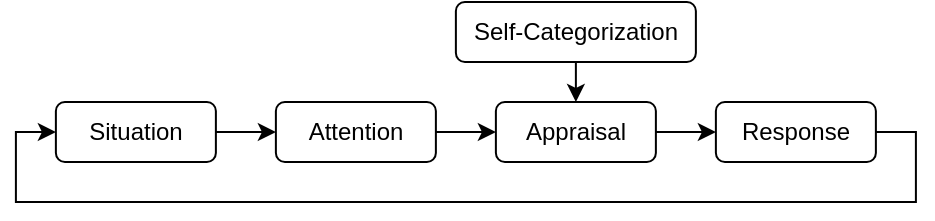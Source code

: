 <mxfile version="19.0.3" type="device"><diagram id="a6X-rl45QJ9R6NUDrRio" name="Page-1"><mxGraphModel dx="1673" dy="1018" grid="1" gridSize="10" guides="1" tooltips="1" connect="1" arrows="1" fold="1" page="1" pageScale="1" pageWidth="850" pageHeight="1100" math="0" shadow="0"><root><mxCell id="0"/><mxCell id="1" parent="0"/><mxCell id="wFxRC3nt2QhF_9jTRvUx-47" style="edgeStyle=orthogonalEdgeStyle;rounded=0;orthogonalLoop=1;jettySize=auto;html=1;exitX=1;exitY=0.5;exitDx=0;exitDy=0;entryX=0;entryY=0.5;entryDx=0;entryDy=0;startArrow=none;startFill=0;strokeColor=#000000;" parent="1" source="wFxRC3nt2QhF_9jTRvUx-42" target="wFxRC3nt2QhF_9jTRvUx-43" edge="1"><mxGeometry relative="1" as="geometry"/></mxCell><mxCell id="wFxRC3nt2QhF_9jTRvUx-42" value="Situation" style="rounded=1;whiteSpace=wrap;html=1;" parent="1" vertex="1"><mxGeometry x="59.94" y="90" width="80" height="30" as="geometry"/></mxCell><mxCell id="wFxRC3nt2QhF_9jTRvUx-48" style="edgeStyle=orthogonalEdgeStyle;rounded=0;orthogonalLoop=1;jettySize=auto;html=1;exitX=1;exitY=0.5;exitDx=0;exitDy=0;entryX=0;entryY=0.5;entryDx=0;entryDy=0;startArrow=none;startFill=0;strokeColor=#000000;" parent="1" source="wFxRC3nt2QhF_9jTRvUx-43" target="wFxRC3nt2QhF_9jTRvUx-44" edge="1"><mxGeometry relative="1" as="geometry"/></mxCell><mxCell id="wFxRC3nt2QhF_9jTRvUx-43" value="Attention" style="rounded=1;whiteSpace=wrap;html=1;" parent="1" vertex="1"><mxGeometry x="169.94" y="90" width="80" height="30" as="geometry"/></mxCell><mxCell id="wFxRC3nt2QhF_9jTRvUx-49" style="edgeStyle=orthogonalEdgeStyle;rounded=0;orthogonalLoop=1;jettySize=auto;html=1;exitX=1;exitY=0.5;exitDx=0;exitDy=0;startArrow=none;startFill=0;strokeColor=#000000;" parent="1" source="wFxRC3nt2QhF_9jTRvUx-44" target="wFxRC3nt2QhF_9jTRvUx-45" edge="1"><mxGeometry relative="1" as="geometry"/></mxCell><mxCell id="wFxRC3nt2QhF_9jTRvUx-44" value="Appraisal" style="rounded=1;whiteSpace=wrap;html=1;" parent="1" vertex="1"><mxGeometry x="279.94" y="90" width="80" height="30" as="geometry"/></mxCell><mxCell id="wFxRC3nt2QhF_9jTRvUx-50" style="edgeStyle=orthogonalEdgeStyle;rounded=0;orthogonalLoop=1;jettySize=auto;html=1;exitX=1;exitY=0.5;exitDx=0;exitDy=0;entryX=0;entryY=0.5;entryDx=0;entryDy=0;startArrow=none;startFill=0;strokeColor=#000000;" parent="1" source="wFxRC3nt2QhF_9jTRvUx-45" target="wFxRC3nt2QhF_9jTRvUx-42" edge="1"><mxGeometry relative="1" as="geometry"><Array as="points"><mxPoint x="489.94" y="105"/><mxPoint x="489.94" y="140"/><mxPoint x="39.94" y="140"/><mxPoint x="39.94" y="105"/></Array></mxGeometry></mxCell><mxCell id="wFxRC3nt2QhF_9jTRvUx-45" value="Response" style="rounded=1;whiteSpace=wrap;html=1;" parent="1" vertex="1"><mxGeometry x="389.94" y="90" width="80" height="30" as="geometry"/></mxCell><mxCell id="wFxRC3nt2QhF_9jTRvUx-52" style="edgeStyle=orthogonalEdgeStyle;rounded=0;orthogonalLoop=1;jettySize=auto;html=1;exitX=0.5;exitY=1;exitDx=0;exitDy=0;entryX=0.5;entryY=0;entryDx=0;entryDy=0;startArrow=none;startFill=0;strokeColor=#000000;" parent="1" source="wFxRC3nt2QhF_9jTRvUx-46" target="wFxRC3nt2QhF_9jTRvUx-44" edge="1"><mxGeometry relative="1" as="geometry"/></mxCell><mxCell id="wFxRC3nt2QhF_9jTRvUx-46" value="Self-Categorization" style="rounded=1;whiteSpace=wrap;html=1;" parent="1" vertex="1"><mxGeometry x="259.94" y="40" width="120" height="30" as="geometry"/></mxCell></root></mxGraphModel></diagram></mxfile>